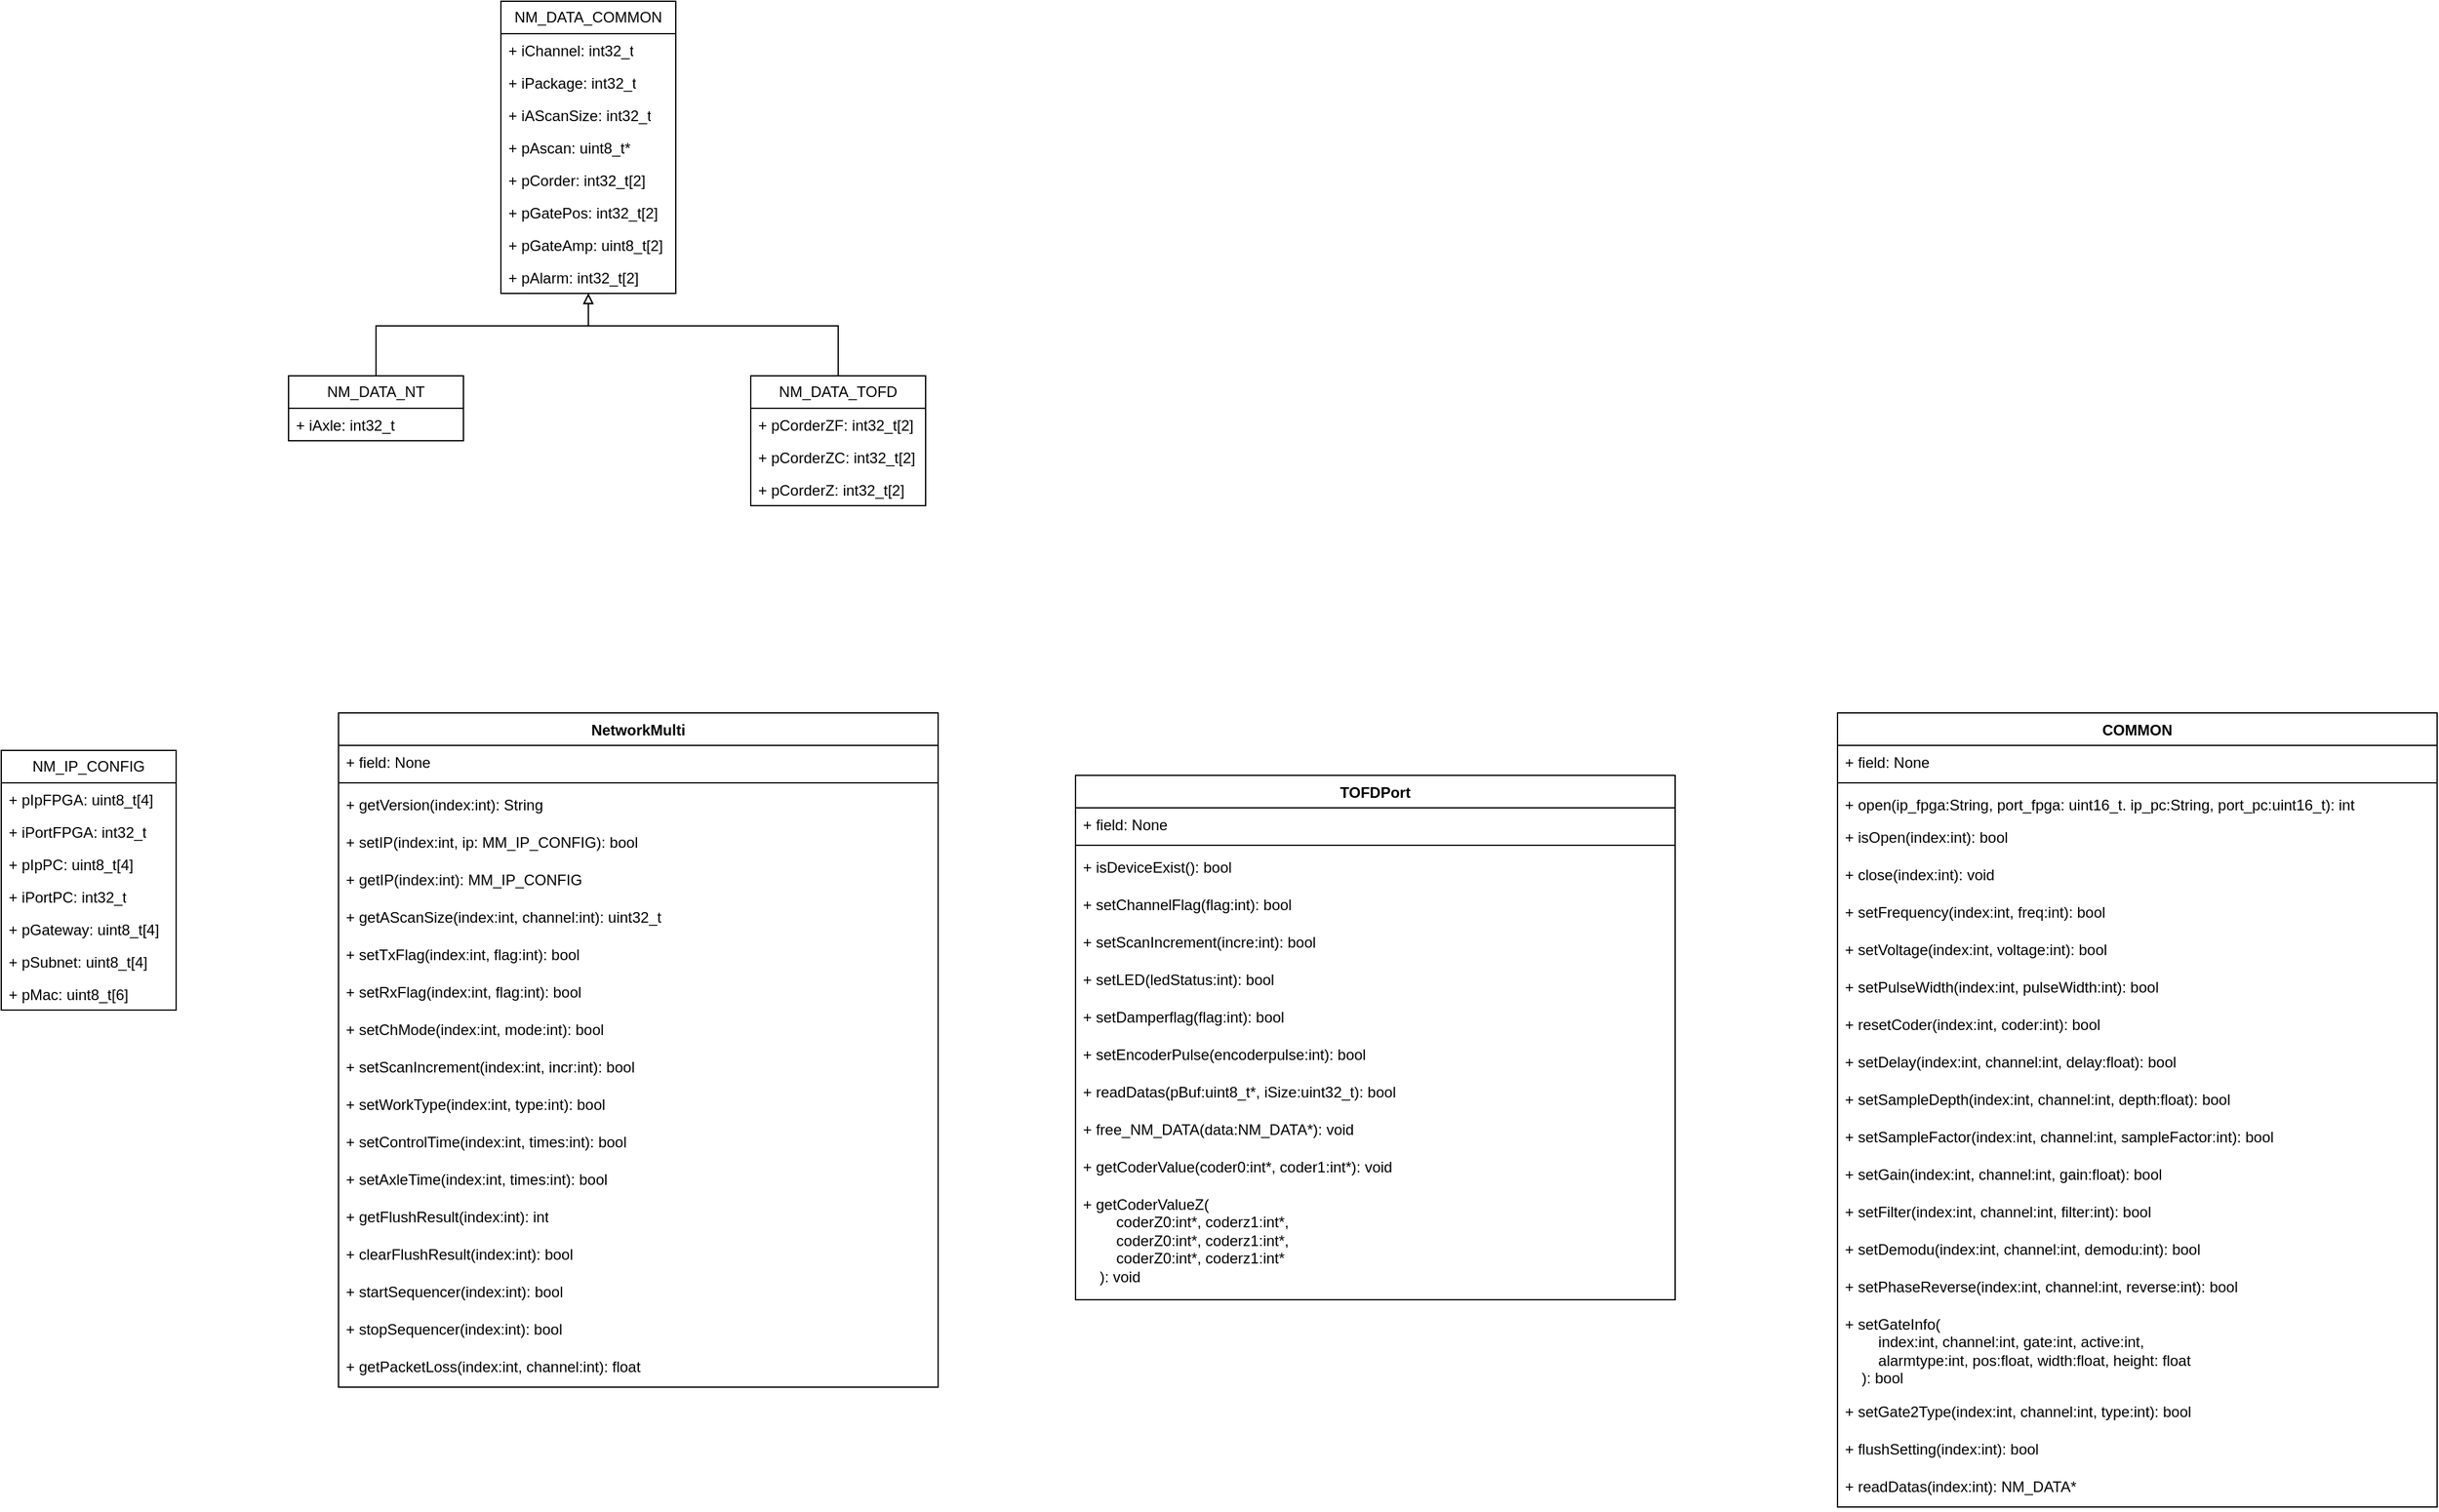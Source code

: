<mxfile version="21.6.1" type="device">
  <diagram name="第 1 页" id="t-tA4w42gVkwmIddKmAw">
    <mxGraphModel dx="1418" dy="820" grid="1" gridSize="10" guides="1" tooltips="1" connect="1" arrows="1" fold="1" page="1" pageScale="1" pageWidth="827" pageHeight="1169" math="0" shadow="0">
      <root>
        <mxCell id="0" />
        <mxCell id="1" parent="0" />
        <mxCell id="3qhdAENhrwsMr6zlQ-Md-11" value="NetworkMulti" style="swimlane;fontStyle=1;align=center;verticalAlign=top;childLayout=stackLayout;horizontal=1;startSize=26;horizontalStack=0;resizeParent=1;resizeParentMax=0;resizeLast=0;collapsible=1;marginBottom=0;whiteSpace=wrap;html=1;" parent="1" vertex="1">
          <mxGeometry x="290" y="570" width="480" height="540" as="geometry">
            <mxRectangle x="290" y="570" width="380" height="30" as="alternateBounds" />
          </mxGeometry>
        </mxCell>
        <mxCell id="3qhdAENhrwsMr6zlQ-Md-12" value="+ field: None" style="text;strokeColor=none;fillColor=none;align=left;verticalAlign=top;spacingLeft=4;spacingRight=4;overflow=hidden;rotatable=0;points=[[0,0.5],[1,0.5]];portConstraint=eastwest;whiteSpace=wrap;html=1;" parent="3qhdAENhrwsMr6zlQ-Md-11" vertex="1">
          <mxGeometry y="26" width="480" height="26" as="geometry" />
        </mxCell>
        <mxCell id="3qhdAENhrwsMr6zlQ-Md-13" value="" style="line;strokeWidth=1;fillColor=none;align=left;verticalAlign=middle;spacingTop=-1;spacingLeft=3;spacingRight=3;rotatable=0;labelPosition=right;points=[];portConstraint=eastwest;strokeColor=inherit;" parent="3qhdAENhrwsMr6zlQ-Md-11" vertex="1">
          <mxGeometry y="52" width="480" height="8" as="geometry" />
        </mxCell>
        <mxCell id="3qhdAENhrwsMr6zlQ-Md-17" value="+ getVersion(index:int): String" style="text;strokeColor=none;fillColor=none;align=left;verticalAlign=top;spacingLeft=4;spacingRight=4;overflow=hidden;rotatable=0;points=[[0,0.5],[1,0.5]];portConstraint=eastwest;whiteSpace=wrap;html=1;" parent="3qhdAENhrwsMr6zlQ-Md-11" vertex="1">
          <mxGeometry y="60" width="480" height="30" as="geometry" />
        </mxCell>
        <mxCell id="3qhdAENhrwsMr6zlQ-Md-18" value="+ setIP(index:int, ip: MM_IP_CONFIG): bool" style="text;strokeColor=none;fillColor=none;align=left;verticalAlign=top;spacingLeft=4;spacingRight=4;overflow=hidden;rotatable=0;points=[[0,0.5],[1,0.5]];portConstraint=eastwest;whiteSpace=wrap;html=1;" parent="3qhdAENhrwsMr6zlQ-Md-11" vertex="1">
          <mxGeometry y="90" width="480" height="30" as="geometry" />
        </mxCell>
        <mxCell id="3qhdAENhrwsMr6zlQ-Md-19" value="+ getIP(index:int): MM_IP_CONFIG" style="text;strokeColor=none;fillColor=none;align=left;verticalAlign=top;spacingLeft=4;spacingRight=4;overflow=hidden;rotatable=0;points=[[0,0.5],[1,0.5]];portConstraint=eastwest;whiteSpace=wrap;html=1;" parent="3qhdAENhrwsMr6zlQ-Md-11" vertex="1">
          <mxGeometry y="120" width="480" height="30" as="geometry" />
        </mxCell>
        <mxCell id="3qhdAENhrwsMr6zlQ-Md-20" value="+ getAScanSize(index:int, channel:int): uint32_t" style="text;strokeColor=none;fillColor=none;align=left;verticalAlign=top;spacingLeft=4;spacingRight=4;overflow=hidden;rotatable=0;points=[[0,0.5],[1,0.5]];portConstraint=eastwest;whiteSpace=wrap;html=1;" parent="3qhdAENhrwsMr6zlQ-Md-11" vertex="1">
          <mxGeometry y="150" width="480" height="30" as="geometry" />
        </mxCell>
        <mxCell id="3qhdAENhrwsMr6zlQ-Md-24" value="+ setTxFlag(index:int, flag:int): bool" style="text;strokeColor=none;fillColor=none;align=left;verticalAlign=top;spacingLeft=4;spacingRight=4;overflow=hidden;rotatable=0;points=[[0,0.5],[1,0.5]];portConstraint=eastwest;whiteSpace=wrap;html=1;" parent="3qhdAENhrwsMr6zlQ-Md-11" vertex="1">
          <mxGeometry y="180" width="480" height="30" as="geometry" />
        </mxCell>
        <mxCell id="3qhdAENhrwsMr6zlQ-Md-25" value="+ setRxFlag(index:int, flag:int): bool" style="text;strokeColor=none;fillColor=none;align=left;verticalAlign=top;spacingLeft=4;spacingRight=4;overflow=hidden;rotatable=0;points=[[0,0.5],[1,0.5]];portConstraint=eastwest;whiteSpace=wrap;html=1;" parent="3qhdAENhrwsMr6zlQ-Md-11" vertex="1">
          <mxGeometry y="210" width="480" height="30" as="geometry" />
        </mxCell>
        <mxCell id="3qhdAENhrwsMr6zlQ-Md-26" value="+ setChMode(index:int, mode:int): bool" style="text;strokeColor=none;fillColor=none;align=left;verticalAlign=top;spacingLeft=4;spacingRight=4;overflow=hidden;rotatable=0;points=[[0,0.5],[1,0.5]];portConstraint=eastwest;whiteSpace=wrap;html=1;" parent="3qhdAENhrwsMr6zlQ-Md-11" vertex="1">
          <mxGeometry y="240" width="480" height="30" as="geometry" />
        </mxCell>
        <mxCell id="3qhdAENhrwsMr6zlQ-Md-27" value="+ setScanIncrement(index:int, incr:int): bool" style="text;strokeColor=none;fillColor=none;align=left;verticalAlign=top;spacingLeft=4;spacingRight=4;overflow=hidden;rotatable=0;points=[[0,0.5],[1,0.5]];portConstraint=eastwest;whiteSpace=wrap;html=1;" parent="3qhdAENhrwsMr6zlQ-Md-11" vertex="1">
          <mxGeometry y="270" width="480" height="30" as="geometry" />
        </mxCell>
        <mxCell id="3qhdAENhrwsMr6zlQ-Md-29" value="+ setWorkType(index:int, type:int): bool" style="text;strokeColor=none;fillColor=none;align=left;verticalAlign=top;spacingLeft=4;spacingRight=4;overflow=hidden;rotatable=0;points=[[0,0.5],[1,0.5]];portConstraint=eastwest;whiteSpace=wrap;html=1;" parent="3qhdAENhrwsMr6zlQ-Md-11" vertex="1">
          <mxGeometry y="300" width="480" height="30" as="geometry" />
        </mxCell>
        <mxCell id="3qhdAENhrwsMr6zlQ-Md-30" value="+ setControlTime(index:int, times:int): bool" style="text;strokeColor=none;fillColor=none;align=left;verticalAlign=top;spacingLeft=4;spacingRight=4;overflow=hidden;rotatable=0;points=[[0,0.5],[1,0.5]];portConstraint=eastwest;whiteSpace=wrap;html=1;" parent="3qhdAENhrwsMr6zlQ-Md-11" vertex="1">
          <mxGeometry y="330" width="480" height="30" as="geometry" />
        </mxCell>
        <mxCell id="3qhdAENhrwsMr6zlQ-Md-31" value="+ setAxleTime(index:int, times:int): bool" style="text;strokeColor=none;fillColor=none;align=left;verticalAlign=top;spacingLeft=4;spacingRight=4;overflow=hidden;rotatable=0;points=[[0,0.5],[1,0.5]];portConstraint=eastwest;whiteSpace=wrap;html=1;" parent="3qhdAENhrwsMr6zlQ-Md-11" vertex="1">
          <mxGeometry y="360" width="480" height="30" as="geometry" />
        </mxCell>
        <mxCell id="3qhdAENhrwsMr6zlQ-Md-42" value="+ getFlushResult(index:int): int" style="text;strokeColor=none;fillColor=none;align=left;verticalAlign=top;spacingLeft=4;spacingRight=4;overflow=hidden;rotatable=0;points=[[0,0.5],[1,0.5]];portConstraint=eastwest;whiteSpace=wrap;html=1;" parent="3qhdAENhrwsMr6zlQ-Md-11" vertex="1">
          <mxGeometry y="390" width="480" height="30" as="geometry" />
        </mxCell>
        <mxCell id="3qhdAENhrwsMr6zlQ-Md-43" value="+ clearFlushResult(index:int): bool" style="text;strokeColor=none;fillColor=none;align=left;verticalAlign=top;spacingLeft=4;spacingRight=4;overflow=hidden;rotatable=0;points=[[0,0.5],[1,0.5]];portConstraint=eastwest;whiteSpace=wrap;html=1;" parent="3qhdAENhrwsMr6zlQ-Md-11" vertex="1">
          <mxGeometry y="420" width="480" height="30" as="geometry" />
        </mxCell>
        <mxCell id="3qhdAENhrwsMr6zlQ-Md-44" value="+ startSequencer(index:int): bool" style="text;strokeColor=none;fillColor=none;align=left;verticalAlign=top;spacingLeft=4;spacingRight=4;overflow=hidden;rotatable=0;points=[[0,0.5],[1,0.5]];portConstraint=eastwest;whiteSpace=wrap;html=1;" parent="3qhdAENhrwsMr6zlQ-Md-11" vertex="1">
          <mxGeometry y="450" width="480" height="30" as="geometry" />
        </mxCell>
        <mxCell id="3qhdAENhrwsMr6zlQ-Md-45" value="+ stopSequencer(index:int): bool" style="text;strokeColor=none;fillColor=none;align=left;verticalAlign=top;spacingLeft=4;spacingRight=4;overflow=hidden;rotatable=0;points=[[0,0.5],[1,0.5]];portConstraint=eastwest;whiteSpace=wrap;html=1;" parent="3qhdAENhrwsMr6zlQ-Md-11" vertex="1">
          <mxGeometry y="480" width="480" height="30" as="geometry" />
        </mxCell>
        <mxCell id="3qhdAENhrwsMr6zlQ-Md-46" value="+ getPacketLoss(index:int, channel:int): float" style="text;strokeColor=none;fillColor=none;align=left;verticalAlign=top;spacingLeft=4;spacingRight=4;overflow=hidden;rotatable=0;points=[[0,0.5],[1,0.5]];portConstraint=eastwest;whiteSpace=wrap;html=1;" parent="3qhdAENhrwsMr6zlQ-Md-11" vertex="1">
          <mxGeometry y="510" width="480" height="30" as="geometry" />
        </mxCell>
        <mxCell id="3qhdAENhrwsMr6zlQ-Md-101" style="edgeStyle=orthogonalEdgeStyle;rounded=0;orthogonalLoop=1;jettySize=auto;html=1;endArrow=block;endFill=0;" parent="1" source="3qhdAENhrwsMr6zlQ-Md-52" target="3qhdAENhrwsMr6zlQ-Md-86" edge="1">
          <mxGeometry relative="1" as="geometry">
            <Array as="points">
              <mxPoint x="320" y="260" />
              <mxPoint x="490" y="260" />
            </Array>
          </mxGeometry>
        </mxCell>
        <mxCell id="3qhdAENhrwsMr6zlQ-Md-52" value="NM_DATA_NT" style="swimlane;fontStyle=0;childLayout=stackLayout;horizontal=1;startSize=26;fillColor=none;horizontalStack=0;resizeParent=1;resizeParentMax=0;resizeLast=0;collapsible=1;marginBottom=0;whiteSpace=wrap;html=1;" parent="1" vertex="1">
          <mxGeometry x="250" y="300" width="140" height="52" as="geometry">
            <mxRectangle x="10" y="570" width="100" height="30" as="alternateBounds" />
          </mxGeometry>
        </mxCell>
        <mxCell id="3qhdAENhrwsMr6zlQ-Md-53" value="+ iAxle: int32_t" style="text;strokeColor=none;fillColor=none;align=left;verticalAlign=top;spacingLeft=4;spacingRight=4;overflow=hidden;rotatable=0;points=[[0,0.5],[1,0.5]];portConstraint=eastwest;whiteSpace=wrap;html=1;" parent="3qhdAENhrwsMr6zlQ-Md-52" vertex="1">
          <mxGeometry y="26" width="140" height="26" as="geometry" />
        </mxCell>
        <mxCell id="3qhdAENhrwsMr6zlQ-Md-62" value="NM_IP_CONFIG" style="swimlane;fontStyle=0;childLayout=stackLayout;horizontal=1;startSize=26;fillColor=none;horizontalStack=0;resizeParent=1;resizeParentMax=0;resizeLast=0;collapsible=1;marginBottom=0;whiteSpace=wrap;html=1;" parent="1" vertex="1">
          <mxGeometry x="20" y="600" width="140" height="208" as="geometry">
            <mxRectangle x="170" y="490" width="130" height="30" as="alternateBounds" />
          </mxGeometry>
        </mxCell>
        <mxCell id="3qhdAENhrwsMr6zlQ-Md-63" value="+ pIpFPGA: uint8_t[4]" style="text;strokeColor=none;fillColor=none;align=left;verticalAlign=top;spacingLeft=4;spacingRight=4;overflow=hidden;rotatable=0;points=[[0,0.5],[1,0.5]];portConstraint=eastwest;whiteSpace=wrap;html=1;" parent="3qhdAENhrwsMr6zlQ-Md-62" vertex="1">
          <mxGeometry y="26" width="140" height="26" as="geometry" />
        </mxCell>
        <mxCell id="3qhdAENhrwsMr6zlQ-Md-64" value="+ iPortFPGA: int32_t" style="text;strokeColor=none;fillColor=none;align=left;verticalAlign=top;spacingLeft=4;spacingRight=4;overflow=hidden;rotatable=0;points=[[0,0.5],[1,0.5]];portConstraint=eastwest;whiteSpace=wrap;html=1;" parent="3qhdAENhrwsMr6zlQ-Md-62" vertex="1">
          <mxGeometry y="52" width="140" height="26" as="geometry" />
        </mxCell>
        <mxCell id="3qhdAENhrwsMr6zlQ-Md-65" value="+ pIpPC: uint8_t[4]" style="text;strokeColor=none;fillColor=none;align=left;verticalAlign=top;spacingLeft=4;spacingRight=4;overflow=hidden;rotatable=0;points=[[0,0.5],[1,0.5]];portConstraint=eastwest;whiteSpace=wrap;html=1;" parent="3qhdAENhrwsMr6zlQ-Md-62" vertex="1">
          <mxGeometry y="78" width="140" height="26" as="geometry" />
        </mxCell>
        <mxCell id="3qhdAENhrwsMr6zlQ-Md-66" value="+ iPortPC: int32_t" style="text;strokeColor=none;fillColor=none;align=left;verticalAlign=top;spacingLeft=4;spacingRight=4;overflow=hidden;rotatable=0;points=[[0,0.5],[1,0.5]];portConstraint=eastwest;whiteSpace=wrap;html=1;" parent="3qhdAENhrwsMr6zlQ-Md-62" vertex="1">
          <mxGeometry y="104" width="140" height="26" as="geometry" />
        </mxCell>
        <mxCell id="3qhdAENhrwsMr6zlQ-Md-67" value="+ pGateway: uint8_t[4]" style="text;strokeColor=none;fillColor=none;align=left;verticalAlign=top;spacingLeft=4;spacingRight=4;overflow=hidden;rotatable=0;points=[[0,0.5],[1,0.5]];portConstraint=eastwest;whiteSpace=wrap;html=1;" parent="3qhdAENhrwsMr6zlQ-Md-62" vertex="1">
          <mxGeometry y="130" width="140" height="26" as="geometry" />
        </mxCell>
        <mxCell id="3qhdAENhrwsMr6zlQ-Md-68" value="+ pSubnet: uint8_t[4]" style="text;strokeColor=none;fillColor=none;align=left;verticalAlign=top;spacingLeft=4;spacingRight=4;overflow=hidden;rotatable=0;points=[[0,0.5],[1,0.5]];portConstraint=eastwest;whiteSpace=wrap;html=1;" parent="3qhdAENhrwsMr6zlQ-Md-62" vertex="1">
          <mxGeometry y="156" width="140" height="26" as="geometry" />
        </mxCell>
        <mxCell id="3qhdAENhrwsMr6zlQ-Md-69" value="+ pMac: uint8_t[6]" style="text;strokeColor=none;fillColor=none;align=left;verticalAlign=top;spacingLeft=4;spacingRight=4;overflow=hidden;rotatable=0;points=[[0,0.5],[1,0.5]];portConstraint=eastwest;whiteSpace=wrap;html=1;" parent="3qhdAENhrwsMr6zlQ-Md-62" vertex="1">
          <mxGeometry y="182" width="140" height="26" as="geometry" />
        </mxCell>
        <mxCell id="3qhdAENhrwsMr6zlQ-Md-102" style="edgeStyle=orthogonalEdgeStyle;rounded=0;orthogonalLoop=1;jettySize=auto;html=1;endArrow=block;endFill=0;" parent="1" source="3qhdAENhrwsMr6zlQ-Md-73" target="3qhdAENhrwsMr6zlQ-Md-86" edge="1">
          <mxGeometry relative="1" as="geometry">
            <Array as="points">
              <mxPoint x="690" y="260" />
              <mxPoint x="490" y="260" />
            </Array>
          </mxGeometry>
        </mxCell>
        <mxCell id="3qhdAENhrwsMr6zlQ-Md-73" value="NM_DATA_TOFD" style="swimlane;fontStyle=0;childLayout=stackLayout;horizontal=1;startSize=26;fillColor=none;horizontalStack=0;resizeParent=1;resizeParentMax=0;resizeLast=0;collapsible=1;marginBottom=0;whiteSpace=wrap;html=1;" parent="1" vertex="1">
          <mxGeometry x="620" y="300" width="140" height="104" as="geometry">
            <mxRectangle x="10" y="570" width="100" height="30" as="alternateBounds" />
          </mxGeometry>
        </mxCell>
        <mxCell id="3qhdAENhrwsMr6zlQ-Md-83" value="+ pCorderZF: int32_t[2]" style="text;strokeColor=none;fillColor=none;align=left;verticalAlign=top;spacingLeft=4;spacingRight=4;overflow=hidden;rotatable=0;points=[[0,0.5],[1,0.5]];portConstraint=eastwest;whiteSpace=wrap;html=1;" parent="3qhdAENhrwsMr6zlQ-Md-73" vertex="1">
          <mxGeometry y="26" width="140" height="26" as="geometry" />
        </mxCell>
        <mxCell id="3qhdAENhrwsMr6zlQ-Md-84" value="+ pCorderZC: int32_t[2]" style="text;strokeColor=none;fillColor=none;align=left;verticalAlign=top;spacingLeft=4;spacingRight=4;overflow=hidden;rotatable=0;points=[[0,0.5],[1,0.5]];portConstraint=eastwest;whiteSpace=wrap;html=1;" parent="3qhdAENhrwsMr6zlQ-Md-73" vertex="1">
          <mxGeometry y="52" width="140" height="26" as="geometry" />
        </mxCell>
        <mxCell id="3qhdAENhrwsMr6zlQ-Md-85" value="+ pCorderZ: int32_t[2]" style="text;strokeColor=none;fillColor=none;align=left;verticalAlign=top;spacingLeft=4;spacingRight=4;overflow=hidden;rotatable=0;points=[[0,0.5],[1,0.5]];portConstraint=eastwest;whiteSpace=wrap;html=1;" parent="3qhdAENhrwsMr6zlQ-Md-73" vertex="1">
          <mxGeometry y="78" width="140" height="26" as="geometry" />
        </mxCell>
        <mxCell id="3qhdAENhrwsMr6zlQ-Md-86" value="NM_DATA_COMMON" style="swimlane;fontStyle=0;childLayout=stackLayout;horizontal=1;startSize=26;fillColor=none;horizontalStack=0;resizeParent=1;resizeParentMax=0;resizeLast=0;collapsible=1;marginBottom=0;whiteSpace=wrap;html=1;" parent="1" vertex="1">
          <mxGeometry x="420" width="140" height="234" as="geometry">
            <mxRectangle x="10" y="570" width="100" height="30" as="alternateBounds" />
          </mxGeometry>
        </mxCell>
        <mxCell id="3qhdAENhrwsMr6zlQ-Md-87" value="+ iChannel: int32_t" style="text;strokeColor=none;fillColor=none;align=left;verticalAlign=top;spacingLeft=4;spacingRight=4;overflow=hidden;rotatable=0;points=[[0,0.5],[1,0.5]];portConstraint=eastwest;whiteSpace=wrap;html=1;" parent="3qhdAENhrwsMr6zlQ-Md-86" vertex="1">
          <mxGeometry y="26" width="140" height="26" as="geometry" />
        </mxCell>
        <mxCell id="3qhdAENhrwsMr6zlQ-Md-88" value="+ iPackage: int32_t" style="text;strokeColor=none;fillColor=none;align=left;verticalAlign=top;spacingLeft=4;spacingRight=4;overflow=hidden;rotatable=0;points=[[0,0.5],[1,0.5]];portConstraint=eastwest;whiteSpace=wrap;html=1;" parent="3qhdAENhrwsMr6zlQ-Md-86" vertex="1">
          <mxGeometry y="52" width="140" height="26" as="geometry" />
        </mxCell>
        <mxCell id="3qhdAENhrwsMr6zlQ-Md-89" value="+ iAScanSize: int32_t" style="text;strokeColor=none;fillColor=none;align=left;verticalAlign=top;spacingLeft=4;spacingRight=4;overflow=hidden;rotatable=0;points=[[0,0.5],[1,0.5]];portConstraint=eastwest;whiteSpace=wrap;html=1;" parent="3qhdAENhrwsMr6zlQ-Md-86" vertex="1">
          <mxGeometry y="78" width="140" height="26" as="geometry" />
        </mxCell>
        <mxCell id="3qhdAENhrwsMr6zlQ-Md-90" value="+ pAscan: uint8_t*" style="text;strokeColor=none;fillColor=none;align=left;verticalAlign=top;spacingLeft=4;spacingRight=4;overflow=hidden;rotatable=0;points=[[0,0.5],[1,0.5]];portConstraint=eastwest;whiteSpace=wrap;html=1;" parent="3qhdAENhrwsMr6zlQ-Md-86" vertex="1">
          <mxGeometry y="104" width="140" height="26" as="geometry" />
        </mxCell>
        <mxCell id="3qhdAENhrwsMr6zlQ-Md-91" value="+ pCorder: int32_t[2]" style="text;strokeColor=none;fillColor=none;align=left;verticalAlign=top;spacingLeft=4;spacingRight=4;overflow=hidden;rotatable=0;points=[[0,0.5],[1,0.5]];portConstraint=eastwest;whiteSpace=wrap;html=1;" parent="3qhdAENhrwsMr6zlQ-Md-86" vertex="1">
          <mxGeometry y="130" width="140" height="26" as="geometry" />
        </mxCell>
        <mxCell id="3qhdAENhrwsMr6zlQ-Md-95" value="+ pGatePos: int32_t[2]" style="text;strokeColor=none;fillColor=none;align=left;verticalAlign=top;spacingLeft=4;spacingRight=4;overflow=hidden;rotatable=0;points=[[0,0.5],[1,0.5]];portConstraint=eastwest;whiteSpace=wrap;html=1;" parent="3qhdAENhrwsMr6zlQ-Md-86" vertex="1">
          <mxGeometry y="156" width="140" height="26" as="geometry" />
        </mxCell>
        <mxCell id="3qhdAENhrwsMr6zlQ-Md-96" value="+ pGateAmp: uint8_t[2]" style="text;strokeColor=none;fillColor=none;align=left;verticalAlign=top;spacingLeft=4;spacingRight=4;overflow=hidden;rotatable=0;points=[[0,0.5],[1,0.5]];portConstraint=eastwest;whiteSpace=wrap;html=1;" parent="3qhdAENhrwsMr6zlQ-Md-86" vertex="1">
          <mxGeometry y="182" width="140" height="26" as="geometry" />
        </mxCell>
        <mxCell id="3qhdAENhrwsMr6zlQ-Md-97" value="+ pAlarm: int32_t[2]" style="text;strokeColor=none;fillColor=none;align=left;verticalAlign=top;spacingLeft=4;spacingRight=4;overflow=hidden;rotatable=0;points=[[0,0.5],[1,0.5]];portConstraint=eastwest;whiteSpace=wrap;html=1;" parent="3qhdAENhrwsMr6zlQ-Md-86" vertex="1">
          <mxGeometry y="208" width="140" height="26" as="geometry" />
        </mxCell>
        <mxCell id="3qhdAENhrwsMr6zlQ-Md-103" value="TOFDPort" style="swimlane;fontStyle=1;align=center;verticalAlign=top;childLayout=stackLayout;horizontal=1;startSize=26;horizontalStack=0;resizeParent=1;resizeParentMax=0;resizeLast=0;collapsible=1;marginBottom=0;whiteSpace=wrap;html=1;" parent="1" vertex="1">
          <mxGeometry x="880" y="620" width="480" height="420" as="geometry">
            <mxRectangle x="290" y="570" width="380" height="30" as="alternateBounds" />
          </mxGeometry>
        </mxCell>
        <mxCell id="3qhdAENhrwsMr6zlQ-Md-104" value="+ field: None" style="text;strokeColor=none;fillColor=none;align=left;verticalAlign=top;spacingLeft=4;spacingRight=4;overflow=hidden;rotatable=0;points=[[0,0.5],[1,0.5]];portConstraint=eastwest;whiteSpace=wrap;html=1;" parent="3qhdAENhrwsMr6zlQ-Md-103" vertex="1">
          <mxGeometry y="26" width="480" height="26" as="geometry" />
        </mxCell>
        <mxCell id="3qhdAENhrwsMr6zlQ-Md-105" value="" style="line;strokeWidth=1;fillColor=none;align=left;verticalAlign=middle;spacingTop=-1;spacingLeft=3;spacingRight=3;rotatable=0;labelPosition=right;points=[];portConstraint=eastwest;strokeColor=inherit;" parent="3qhdAENhrwsMr6zlQ-Md-103" vertex="1">
          <mxGeometry y="52" width="480" height="8" as="geometry" />
        </mxCell>
        <mxCell id="3qhdAENhrwsMr6zlQ-Md-140" value="+ isDeviceExist(): bool" style="text;strokeColor=none;fillColor=none;align=left;verticalAlign=top;spacingLeft=4;spacingRight=4;overflow=hidden;rotatable=0;points=[[0,0.5],[1,0.5]];portConstraint=eastwest;whiteSpace=wrap;html=1;" parent="3qhdAENhrwsMr6zlQ-Md-103" vertex="1">
          <mxGeometry y="60" width="480" height="30" as="geometry" />
        </mxCell>
        <mxCell id="3qhdAENhrwsMr6zlQ-Md-141" value="+ setChannelFlag(flag:int): bool" style="text;strokeColor=none;fillColor=none;align=left;verticalAlign=top;spacingLeft=4;spacingRight=4;overflow=hidden;rotatable=0;points=[[0,0.5],[1,0.5]];portConstraint=eastwest;whiteSpace=wrap;html=1;" parent="3qhdAENhrwsMr6zlQ-Md-103" vertex="1">
          <mxGeometry y="90" width="480" height="30" as="geometry" />
        </mxCell>
        <mxCell id="3qhdAENhrwsMr6zlQ-Md-143" value="+ setScanIncrement(incre:int): bool" style="text;strokeColor=none;fillColor=none;align=left;verticalAlign=top;spacingLeft=4;spacingRight=4;overflow=hidden;rotatable=0;points=[[0,0.5],[1,0.5]];portConstraint=eastwest;whiteSpace=wrap;html=1;" parent="3qhdAENhrwsMr6zlQ-Md-103" vertex="1">
          <mxGeometry y="120" width="480" height="30" as="geometry" />
        </mxCell>
        <mxCell id="3qhdAENhrwsMr6zlQ-Md-144" value="+ setLED(ledStatus:int): bool" style="text;strokeColor=none;fillColor=none;align=left;verticalAlign=top;spacingLeft=4;spacingRight=4;overflow=hidden;rotatable=0;points=[[0,0.5],[1,0.5]];portConstraint=eastwest;whiteSpace=wrap;html=1;" parent="3qhdAENhrwsMr6zlQ-Md-103" vertex="1">
          <mxGeometry y="150" width="480" height="30" as="geometry" />
        </mxCell>
        <mxCell id="3qhdAENhrwsMr6zlQ-Md-145" value="+ setDamperflag(flag:int): bool" style="text;strokeColor=none;fillColor=none;align=left;verticalAlign=top;spacingLeft=4;spacingRight=4;overflow=hidden;rotatable=0;points=[[0,0.5],[1,0.5]];portConstraint=eastwest;whiteSpace=wrap;html=1;" parent="3qhdAENhrwsMr6zlQ-Md-103" vertex="1">
          <mxGeometry y="180" width="480" height="30" as="geometry" />
        </mxCell>
        <mxCell id="3qhdAENhrwsMr6zlQ-Md-146" value="+ setEncoderPulse(encoderpulse:int): bool" style="text;strokeColor=none;fillColor=none;align=left;verticalAlign=top;spacingLeft=4;spacingRight=4;overflow=hidden;rotatable=0;points=[[0,0.5],[1,0.5]];portConstraint=eastwest;whiteSpace=wrap;html=1;" parent="3qhdAENhrwsMr6zlQ-Md-103" vertex="1">
          <mxGeometry y="210" width="480" height="30" as="geometry" />
        </mxCell>
        <mxCell id="3qhdAENhrwsMr6zlQ-Md-158" value="+ readDatas(pBuf:uint8_t*, iSize:uint32_t): bool" style="text;strokeColor=none;fillColor=none;align=left;verticalAlign=top;spacingLeft=4;spacingRight=4;overflow=hidden;rotatable=0;points=[[0,0.5],[1,0.5]];portConstraint=eastwest;whiteSpace=wrap;html=1;" parent="3qhdAENhrwsMr6zlQ-Md-103" vertex="1">
          <mxGeometry y="240" width="480" height="30" as="geometry" />
        </mxCell>
        <mxCell id="3qhdAENhrwsMr6zlQ-Md-160" value="+ free_NM_DATA(data:NM_DATA*): void" style="text;strokeColor=none;fillColor=none;align=left;verticalAlign=top;spacingLeft=4;spacingRight=4;overflow=hidden;rotatable=0;points=[[0,0.5],[1,0.5]];portConstraint=eastwest;whiteSpace=wrap;html=1;" parent="3qhdAENhrwsMr6zlQ-Md-103" vertex="1">
          <mxGeometry y="270" width="480" height="30" as="geometry" />
        </mxCell>
        <mxCell id="3qhdAENhrwsMr6zlQ-Md-161" value="+ getCoderValue(coder0:int*, coder1:int*): void" style="text;strokeColor=none;fillColor=none;align=left;verticalAlign=top;spacingLeft=4;spacingRight=4;overflow=hidden;rotatable=0;points=[[0,0.5],[1,0.5]];portConstraint=eastwest;whiteSpace=wrap;html=1;" parent="3qhdAENhrwsMr6zlQ-Md-103" vertex="1">
          <mxGeometry y="300" width="480" height="30" as="geometry" />
        </mxCell>
        <mxCell id="3qhdAENhrwsMr6zlQ-Md-162" value="+ getCoderValueZ(&lt;br&gt;&lt;span style=&quot;white-space: pre;&quot;&gt;&#x9;&lt;/span&gt;coderZ0:int*, coderz1:int*,&lt;br&gt;&lt;span style=&quot;white-space: pre;&quot;&gt;&#x9;&lt;/span&gt;coderZ0:int*, coderz1:int*,&lt;br&gt;&lt;span style=&quot;white-space: pre;&quot;&gt;&#x9;&lt;/span&gt;coderZ0:int*, coderz1:int*&lt;br&gt;&amp;nbsp; &amp;nbsp; ): void" style="text;strokeColor=none;fillColor=none;align=left;verticalAlign=top;spacingLeft=4;spacingRight=4;overflow=hidden;rotatable=0;points=[[0,0.5],[1,0.5]];portConstraint=eastwest;whiteSpace=wrap;html=1;" parent="3qhdAENhrwsMr6zlQ-Md-103" vertex="1">
          <mxGeometry y="330" width="480" height="90" as="geometry" />
        </mxCell>
        <mxCell id="3qhdAENhrwsMr6zlQ-Md-164" value="COMMON" style="swimlane;fontStyle=1;align=center;verticalAlign=top;childLayout=stackLayout;horizontal=1;startSize=26;horizontalStack=0;resizeParent=1;resizeParentMax=0;resizeLast=0;collapsible=1;marginBottom=0;whiteSpace=wrap;html=1;" parent="1" vertex="1">
          <mxGeometry x="1490" y="570" width="480" height="636" as="geometry">
            <mxRectangle x="1490" y="570" width="380" height="30" as="alternateBounds" />
          </mxGeometry>
        </mxCell>
        <mxCell id="3qhdAENhrwsMr6zlQ-Md-165" value="+ field: None" style="text;strokeColor=none;fillColor=none;align=left;verticalAlign=top;spacingLeft=4;spacingRight=4;overflow=hidden;rotatable=0;points=[[0,0.5],[1,0.5]];portConstraint=eastwest;whiteSpace=wrap;html=1;" parent="3qhdAENhrwsMr6zlQ-Md-164" vertex="1">
          <mxGeometry y="26" width="480" height="26" as="geometry" />
        </mxCell>
        <mxCell id="3qhdAENhrwsMr6zlQ-Md-166" value="" style="line;strokeWidth=1;fillColor=none;align=left;verticalAlign=middle;spacingTop=-1;spacingLeft=3;spacingRight=3;rotatable=0;labelPosition=right;points=[];portConstraint=eastwest;strokeColor=inherit;" parent="3qhdAENhrwsMr6zlQ-Md-164" vertex="1">
          <mxGeometry y="52" width="480" height="8" as="geometry" />
        </mxCell>
        <mxCell id="3qhdAENhrwsMr6zlQ-Md-167" value="+ open(ip_fpga:String, port_fpga: uint16_t. ip_pc:String, port_pc:uint16_t): int" style="text;strokeColor=none;fillColor=none;align=left;verticalAlign=top;spacingLeft=4;spacingRight=4;overflow=hidden;rotatable=0;points=[[0,0.5],[1,0.5]];portConstraint=eastwest;whiteSpace=wrap;html=1;" parent="3qhdAENhrwsMr6zlQ-Md-164" vertex="1">
          <mxGeometry y="60" width="480" height="26" as="geometry" />
        </mxCell>
        <mxCell id="3qhdAENhrwsMr6zlQ-Md-168" value="+ isOpen(index:int): bool" style="text;strokeColor=none;fillColor=none;align=left;verticalAlign=top;spacingLeft=4;spacingRight=4;overflow=hidden;rotatable=0;points=[[0,0.5],[1,0.5]];portConstraint=eastwest;whiteSpace=wrap;html=1;" parent="3qhdAENhrwsMr6zlQ-Md-164" vertex="1">
          <mxGeometry y="86" width="480" height="30" as="geometry" />
        </mxCell>
        <mxCell id="3qhdAENhrwsMr6zlQ-Md-169" value="+ close(index:int): void" style="text;strokeColor=none;fillColor=none;align=left;verticalAlign=top;spacingLeft=4;spacingRight=4;overflow=hidden;rotatable=0;points=[[0,0.5],[1,0.5]];portConstraint=eastwest;whiteSpace=wrap;html=1;" parent="3qhdAENhrwsMr6zlQ-Md-164" vertex="1">
          <mxGeometry y="116" width="480" height="30" as="geometry" />
        </mxCell>
        <mxCell id="3qhdAENhrwsMr6zlQ-Md-174" value="+ setFrequency(index:int, freq:int): bool" style="text;strokeColor=none;fillColor=none;align=left;verticalAlign=top;spacingLeft=4;spacingRight=4;overflow=hidden;rotatable=0;points=[[0,0.5],[1,0.5]];portConstraint=eastwest;whiteSpace=wrap;html=1;" parent="3qhdAENhrwsMr6zlQ-Md-164" vertex="1">
          <mxGeometry y="146" width="480" height="30" as="geometry" />
        </mxCell>
        <mxCell id="3qhdAENhrwsMr6zlQ-Md-175" value="+ setVoltage(index:int, voltage:int): bool" style="text;strokeColor=none;fillColor=none;align=left;verticalAlign=top;spacingLeft=4;spacingRight=4;overflow=hidden;rotatable=0;points=[[0,0.5],[1,0.5]];portConstraint=eastwest;whiteSpace=wrap;html=1;" parent="3qhdAENhrwsMr6zlQ-Md-164" vertex="1">
          <mxGeometry y="176" width="480" height="30" as="geometry" />
        </mxCell>
        <mxCell id="3qhdAENhrwsMr6zlQ-Md-176" value="+ setPulseWidth(index:int, pulseWidth:int): bool" style="text;strokeColor=none;fillColor=none;align=left;verticalAlign=top;spacingLeft=4;spacingRight=4;overflow=hidden;rotatable=0;points=[[0,0.5],[1,0.5]];portConstraint=eastwest;whiteSpace=wrap;html=1;" parent="3qhdAENhrwsMr6zlQ-Md-164" vertex="1">
          <mxGeometry y="206" width="480" height="30" as="geometry" />
        </mxCell>
        <mxCell id="3qhdAENhrwsMr6zlQ-Md-181" value="+ resetCoder(index:int, coder:int): bool" style="text;strokeColor=none;fillColor=none;align=left;verticalAlign=top;spacingLeft=4;spacingRight=4;overflow=hidden;rotatable=0;points=[[0,0.5],[1,0.5]];portConstraint=eastwest;whiteSpace=wrap;html=1;" parent="3qhdAENhrwsMr6zlQ-Md-164" vertex="1">
          <mxGeometry y="236" width="480" height="30" as="geometry" />
        </mxCell>
        <mxCell id="3qhdAENhrwsMr6zlQ-Md-185" value="+ setDelay(index:int, channel:int, delay:float): bool" style="text;strokeColor=none;fillColor=none;align=left;verticalAlign=top;spacingLeft=4;spacingRight=4;overflow=hidden;rotatable=0;points=[[0,0.5],[1,0.5]];portConstraint=eastwest;whiteSpace=wrap;html=1;" parent="3qhdAENhrwsMr6zlQ-Md-164" vertex="1">
          <mxGeometry y="266" width="480" height="30" as="geometry" />
        </mxCell>
        <mxCell id="3qhdAENhrwsMr6zlQ-Md-186" value="+ setSampleDepth(index:int, channel:int, depth:float): bool" style="text;strokeColor=none;fillColor=none;align=left;verticalAlign=top;spacingLeft=4;spacingRight=4;overflow=hidden;rotatable=0;points=[[0,0.5],[1,0.5]];portConstraint=eastwest;whiteSpace=wrap;html=1;" parent="3qhdAENhrwsMr6zlQ-Md-164" vertex="1">
          <mxGeometry y="296" width="480" height="30" as="geometry" />
        </mxCell>
        <mxCell id="3qhdAENhrwsMr6zlQ-Md-187" value="+ setSampleFactor(index:int, channel:int, sampleFactor:int): bool" style="text;strokeColor=none;fillColor=none;align=left;verticalAlign=top;spacingLeft=4;spacingRight=4;overflow=hidden;rotatable=0;points=[[0,0.5],[1,0.5]];portConstraint=eastwest;whiteSpace=wrap;html=1;" parent="3qhdAENhrwsMr6zlQ-Md-164" vertex="1">
          <mxGeometry y="326" width="480" height="30" as="geometry" />
        </mxCell>
        <mxCell id="3qhdAENhrwsMr6zlQ-Md-188" value="+ setGain(index:int, channel:int, gain:float): bool" style="text;strokeColor=none;fillColor=none;align=left;verticalAlign=top;spacingLeft=4;spacingRight=4;overflow=hidden;rotatable=0;points=[[0,0.5],[1,0.5]];portConstraint=eastwest;whiteSpace=wrap;html=1;" parent="3qhdAENhrwsMr6zlQ-Md-164" vertex="1">
          <mxGeometry y="356" width="480" height="30" as="geometry" />
        </mxCell>
        <mxCell id="3qhdAENhrwsMr6zlQ-Md-189" value="+ setFilter(index:int, channel:int, filter:int): bool" style="text;strokeColor=none;fillColor=none;align=left;verticalAlign=top;spacingLeft=4;spacingRight=4;overflow=hidden;rotatable=0;points=[[0,0.5],[1,0.5]];portConstraint=eastwest;whiteSpace=wrap;html=1;" parent="3qhdAENhrwsMr6zlQ-Md-164" vertex="1">
          <mxGeometry y="386" width="480" height="30" as="geometry" />
        </mxCell>
        <mxCell id="3qhdAENhrwsMr6zlQ-Md-190" value="+ setDemodu(index:int, channel:int, demodu:int): bool" style="text;strokeColor=none;fillColor=none;align=left;verticalAlign=top;spacingLeft=4;spacingRight=4;overflow=hidden;rotatable=0;points=[[0,0.5],[1,0.5]];portConstraint=eastwest;whiteSpace=wrap;html=1;" parent="3qhdAENhrwsMr6zlQ-Md-164" vertex="1">
          <mxGeometry y="416" width="480" height="30" as="geometry" />
        </mxCell>
        <mxCell id="3qhdAENhrwsMr6zlQ-Md-191" value="+ setPhaseReverse(index:int, channel:int, reverse:int): bool" style="text;strokeColor=none;fillColor=none;align=left;verticalAlign=top;spacingLeft=4;spacingRight=4;overflow=hidden;rotatable=0;points=[[0,0.5],[1,0.5]];portConstraint=eastwest;whiteSpace=wrap;html=1;" parent="3qhdAENhrwsMr6zlQ-Md-164" vertex="1">
          <mxGeometry y="446" width="480" height="30" as="geometry" />
        </mxCell>
        <mxCell id="3qhdAENhrwsMr6zlQ-Md-192" value="+ setGateInfo(&lt;br&gt;&lt;span style=&quot;white-space: pre;&quot;&gt;&#x9;&lt;/span&gt;index:int, channel:int, gate:int,&amp;nbsp;&lt;span style=&quot;white-space: pre;&quot;&gt;active:int,&lt;br&gt;&lt;span style=&quot;white-space: pre;&quot;&gt;&#x9;&lt;/span&gt;alarmtype:int, pos:float, width:float, height: float&lt;/span&gt;&lt;br&gt;&amp;nbsp; &amp;nbsp; ): bool" style="text;strokeColor=none;fillColor=none;align=left;verticalAlign=top;spacingLeft=4;spacingRight=4;overflow=hidden;rotatable=0;points=[[0,0.5],[1,0.5]];portConstraint=eastwest;whiteSpace=wrap;html=1;" parent="3qhdAENhrwsMr6zlQ-Md-164" vertex="1">
          <mxGeometry y="476" width="480" height="70" as="geometry" />
        </mxCell>
        <mxCell id="3qhdAENhrwsMr6zlQ-Md-193" value="+ setGate2Type(index:int, channel:int, type:int): bool" style="text;strokeColor=none;fillColor=none;align=left;verticalAlign=top;spacingLeft=4;spacingRight=4;overflow=hidden;rotatable=0;points=[[0,0.5],[1,0.5]];portConstraint=eastwest;whiteSpace=wrap;html=1;" parent="3qhdAENhrwsMr6zlQ-Md-164" vertex="1">
          <mxGeometry y="546" width="480" height="30" as="geometry" />
        </mxCell>
        <mxCell id="3qhdAENhrwsMr6zlQ-Md-194" value="+ flushSetting(index:int): bool" style="text;strokeColor=none;fillColor=none;align=left;verticalAlign=top;spacingLeft=4;spacingRight=4;overflow=hidden;rotatable=0;points=[[0,0.5],[1,0.5]];portConstraint=eastwest;whiteSpace=wrap;html=1;" parent="3qhdAENhrwsMr6zlQ-Md-164" vertex="1">
          <mxGeometry y="576" width="480" height="30" as="geometry" />
        </mxCell>
        <mxCell id="3qhdAENhrwsMr6zlQ-Md-200" value="+ readDatas(index:int): NM_DATA*" style="text;strokeColor=none;fillColor=none;align=left;verticalAlign=top;spacingLeft=4;spacingRight=4;overflow=hidden;rotatable=0;points=[[0,0.5],[1,0.5]];portConstraint=eastwest;whiteSpace=wrap;html=1;" parent="3qhdAENhrwsMr6zlQ-Md-164" vertex="1">
          <mxGeometry y="606" width="480" height="30" as="geometry" />
        </mxCell>
      </root>
    </mxGraphModel>
  </diagram>
</mxfile>
